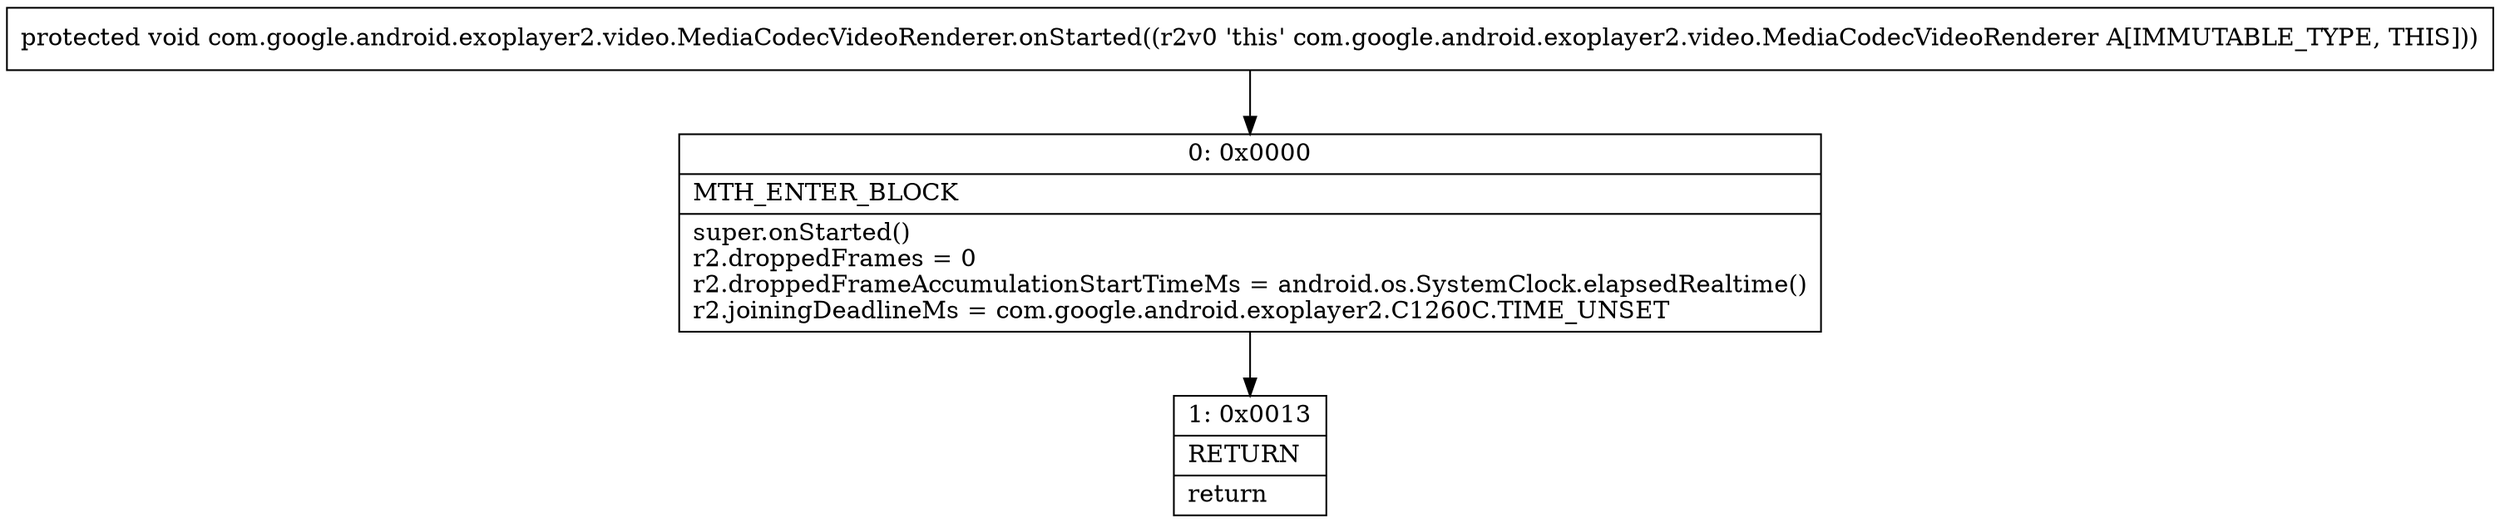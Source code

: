 digraph "CFG forcom.google.android.exoplayer2.video.MediaCodecVideoRenderer.onStarted()V" {
Node_0 [shape=record,label="{0\:\ 0x0000|MTH_ENTER_BLOCK\l|super.onStarted()\lr2.droppedFrames = 0\lr2.droppedFrameAccumulationStartTimeMs = android.os.SystemClock.elapsedRealtime()\lr2.joiningDeadlineMs = com.google.android.exoplayer2.C1260C.TIME_UNSET\l}"];
Node_1 [shape=record,label="{1\:\ 0x0013|RETURN\l|return\l}"];
MethodNode[shape=record,label="{protected void com.google.android.exoplayer2.video.MediaCodecVideoRenderer.onStarted((r2v0 'this' com.google.android.exoplayer2.video.MediaCodecVideoRenderer A[IMMUTABLE_TYPE, THIS])) }"];
MethodNode -> Node_0;
Node_0 -> Node_1;
}

